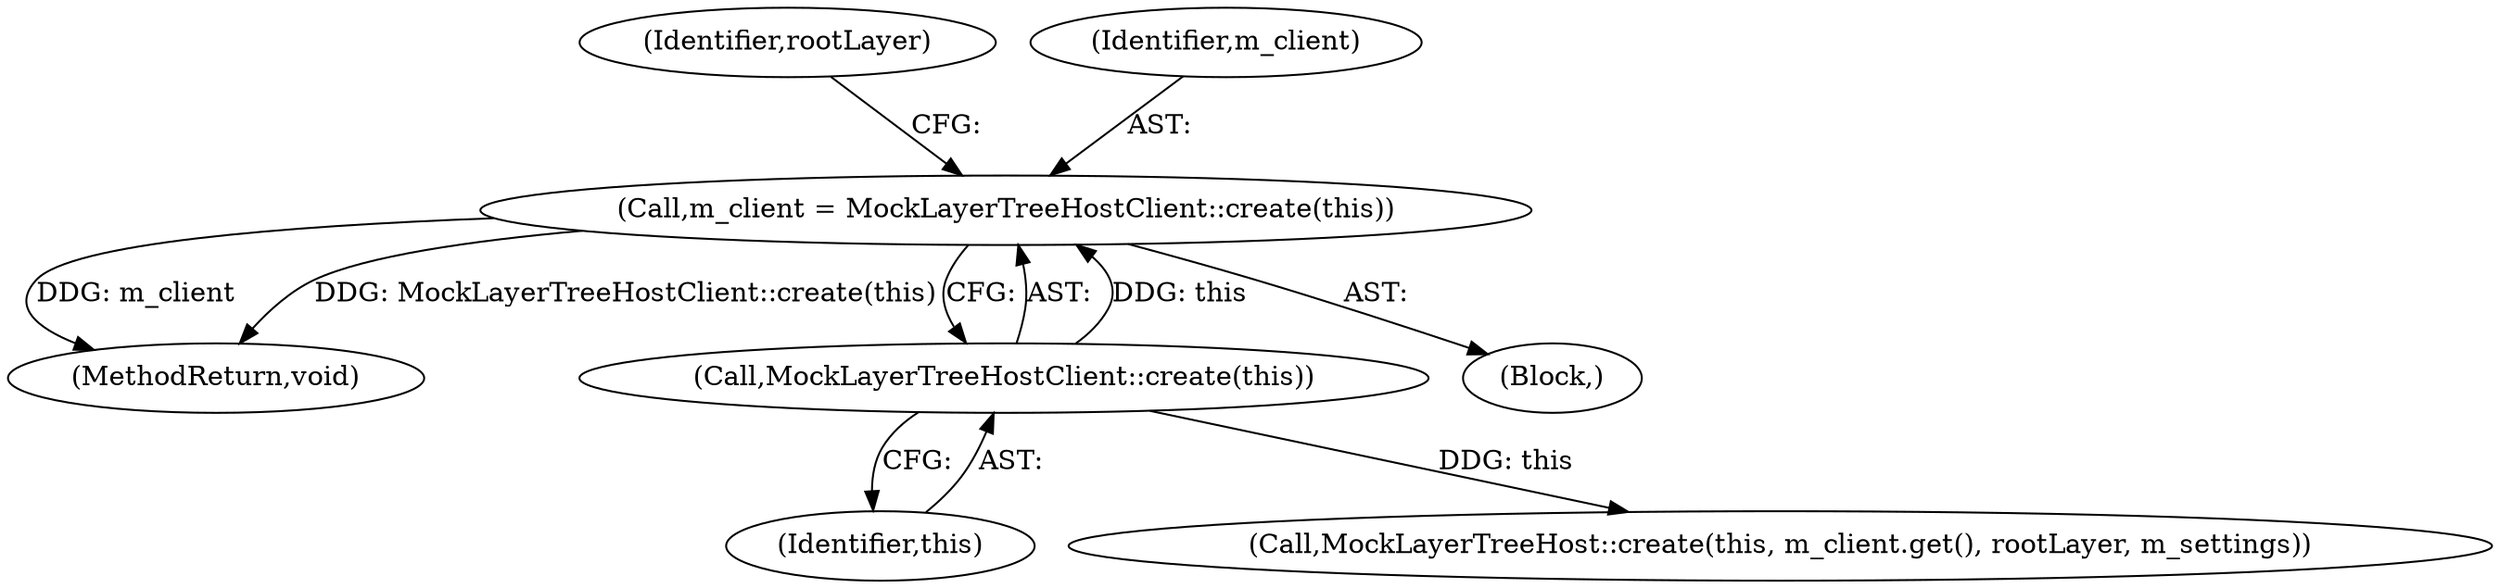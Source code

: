 digraph "0_Chrome_88c4913f11967abfd08a8b22b4423710322ac49b_5@API" {
"1000110" [label="(Call,m_client = MockLayerTreeHostClient::create(this))"];
"1000112" [label="(Call,MockLayerTreeHostClient::create(this))"];
"1000116" [label="(Identifier,rootLayer)"];
"1000113" [label="(Identifier,this)"];
"1000121" [label="(Call,MockLayerTreeHost::create(this, m_client.get(), rootLayer, m_settings))"];
"1000112" [label="(Call,MockLayerTreeHostClient::create(this))"];
"1000141" [label="(MethodReturn,void)"];
"1000110" [label="(Call,m_client = MockLayerTreeHostClient::create(this))"];
"1000101" [label="(Block,)"];
"1000111" [label="(Identifier,m_client)"];
"1000110" -> "1000101"  [label="AST: "];
"1000110" -> "1000112"  [label="CFG: "];
"1000111" -> "1000110"  [label="AST: "];
"1000112" -> "1000110"  [label="AST: "];
"1000116" -> "1000110"  [label="CFG: "];
"1000110" -> "1000141"  [label="DDG: m_client"];
"1000110" -> "1000141"  [label="DDG: MockLayerTreeHostClient::create(this)"];
"1000112" -> "1000110"  [label="DDG: this"];
"1000112" -> "1000113"  [label="CFG: "];
"1000113" -> "1000112"  [label="AST: "];
"1000112" -> "1000121"  [label="DDG: this"];
}
